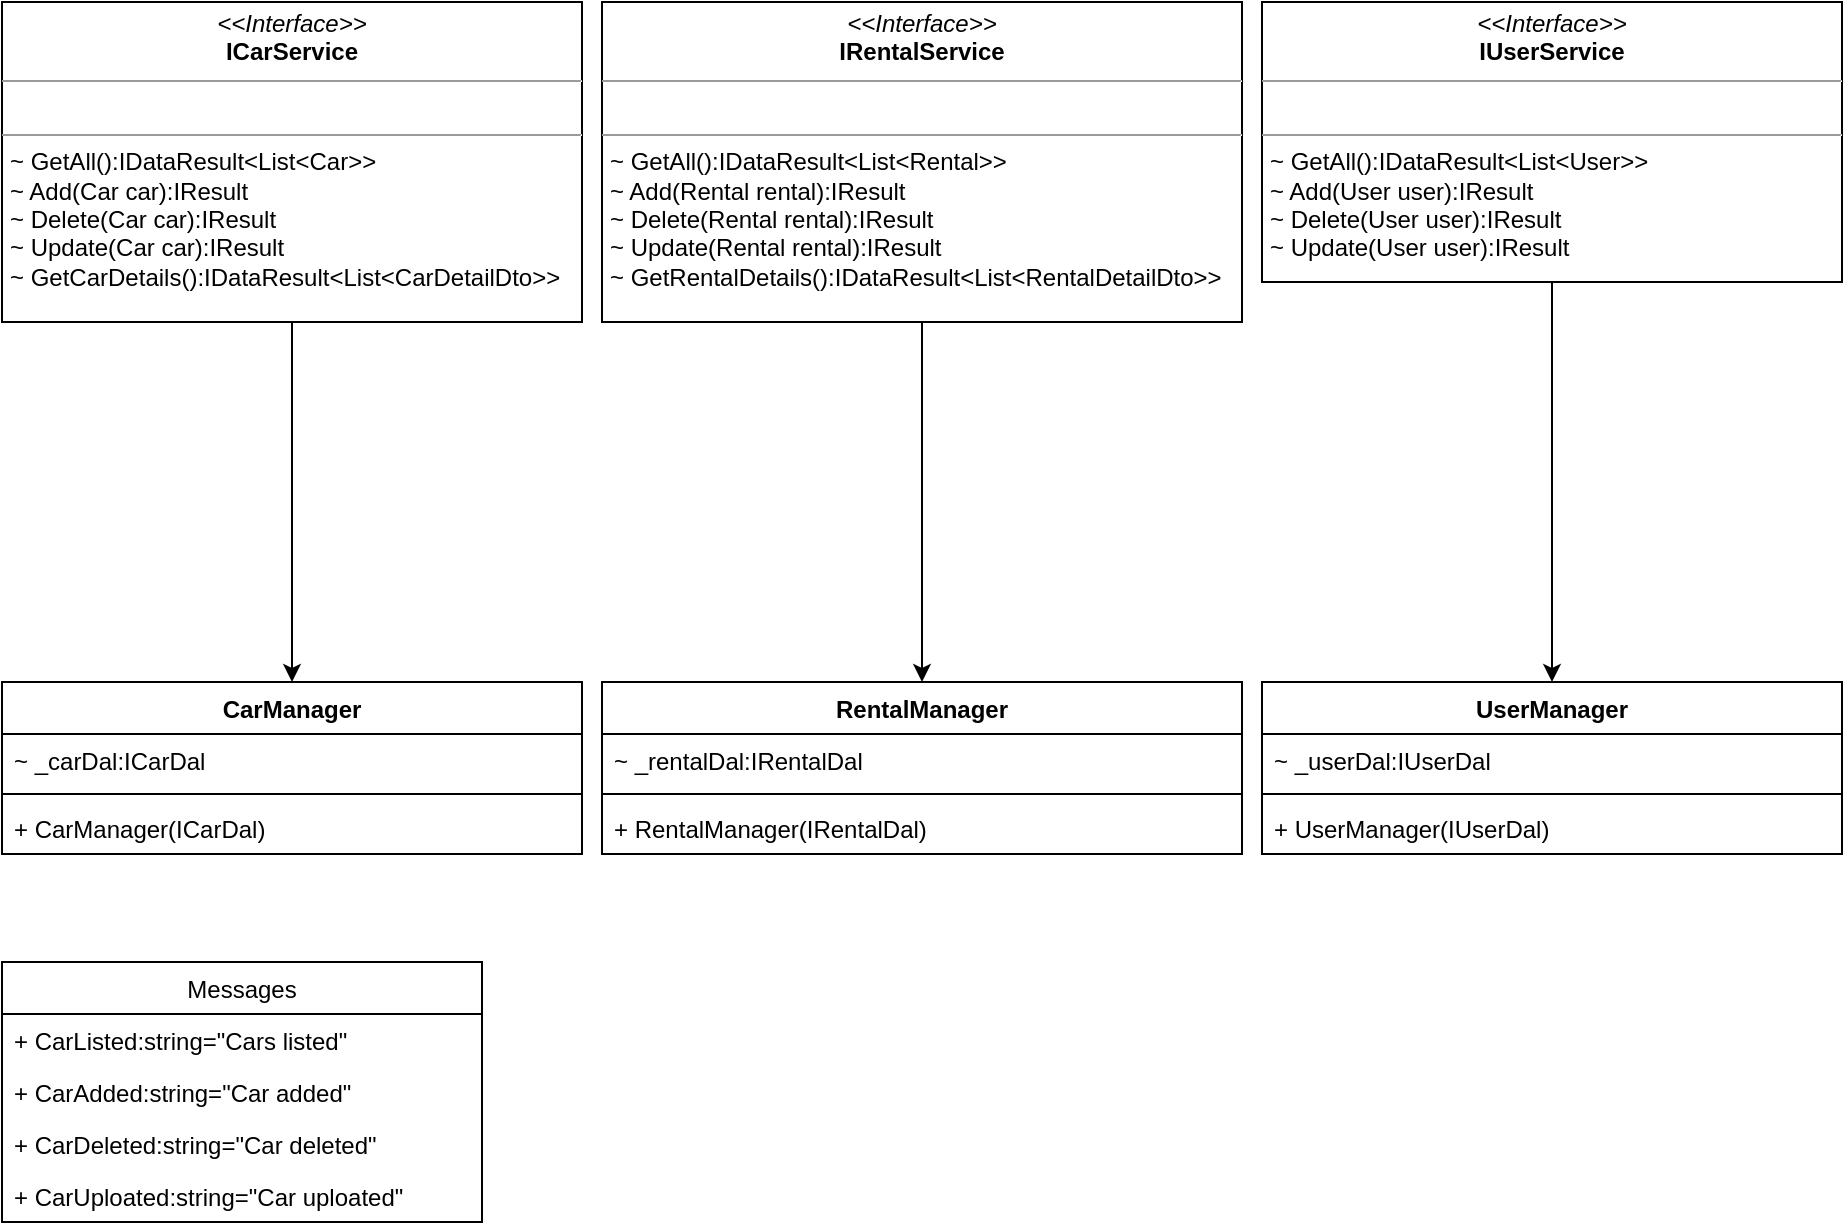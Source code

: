 <mxfile version="15.2.9" type="github">
  <diagram id="NXwBYJw-HIKTd3gyf1k6" name="Page-1">
    <mxGraphModel dx="1038" dy="539" grid="1" gridSize="10" guides="1" tooltips="1" connect="1" arrows="1" fold="1" page="1" pageScale="1" pageWidth="827" pageHeight="1169" math="0" shadow="0">
      <root>
        <mxCell id="0" />
        <mxCell id="1" parent="0" />
        <mxCell id="trgBcsLbQHsECFKzy5bK-10" style="edgeStyle=orthogonalEdgeStyle;rounded=0;orthogonalLoop=1;jettySize=auto;html=1;exitX=0.5;exitY=1;exitDx=0;exitDy=0;" edge="1" parent="1" source="trgBcsLbQHsECFKzy5bK-1" target="trgBcsLbQHsECFKzy5bK-4">
          <mxGeometry relative="1" as="geometry" />
        </mxCell>
        <mxCell id="trgBcsLbQHsECFKzy5bK-1" value="&lt;p style=&quot;margin: 0px ; margin-top: 4px ; text-align: center&quot;&gt;&lt;i&gt;&amp;lt;&amp;lt;Interface&amp;gt;&amp;gt;&lt;/i&gt;&lt;br&gt;&lt;b&gt;ICarService&lt;/b&gt;&lt;/p&gt;&lt;hr size=&quot;1&quot;&gt;&lt;p style=&quot;margin: 0px ; margin-left: 4px&quot;&gt;&lt;br&gt;&lt;/p&gt;&lt;hr size=&quot;1&quot;&gt;&lt;p style=&quot;margin: 0px ; margin-left: 4px&quot;&gt;~ GetAll():IDataResult&amp;lt;List&amp;lt;Car&amp;gt;&amp;gt;&lt;/p&gt;&lt;p style=&quot;margin: 0px ; margin-left: 4px&quot;&gt;~ Add(Car car):IResult&lt;/p&gt;&lt;p style=&quot;margin: 0px ; margin-left: 4px&quot;&gt;~ Delete(Car car):IResult&lt;/p&gt;&lt;p style=&quot;margin: 0px ; margin-left: 4px&quot;&gt;~ Update(Car car):IResult&lt;/p&gt;&lt;p style=&quot;margin: 0px ; margin-left: 4px&quot;&gt;~ GetCarDetails():IDataResult&amp;lt;List&amp;lt;CarDetailDto&amp;gt;&amp;gt;&lt;/p&gt;" style="verticalAlign=top;align=left;overflow=fill;fontSize=12;fontFamily=Helvetica;html=1;" vertex="1" parent="1">
          <mxGeometry x="20" y="40" width="290" height="160" as="geometry" />
        </mxCell>
        <mxCell id="trgBcsLbQHsECFKzy5bK-20" style="edgeStyle=orthogonalEdgeStyle;rounded=0;orthogonalLoop=1;jettySize=auto;html=1;exitX=0.5;exitY=1;exitDx=0;exitDy=0;" edge="1" parent="1" source="trgBcsLbQHsECFKzy5bK-3" target="trgBcsLbQHsECFKzy5bK-12">
          <mxGeometry relative="1" as="geometry" />
        </mxCell>
        <mxCell id="trgBcsLbQHsECFKzy5bK-3" value="&lt;p style=&quot;margin: 0px ; margin-top: 4px ; text-align: center&quot;&gt;&lt;i&gt;&amp;lt;&amp;lt;Interface&amp;gt;&amp;gt;&lt;/i&gt;&lt;br&gt;&lt;b&gt;IRentalService&lt;/b&gt;&lt;/p&gt;&lt;hr size=&quot;1&quot;&gt;&lt;p style=&quot;margin: 0px ; margin-left: 4px&quot;&gt;&lt;br&gt;&lt;/p&gt;&lt;hr size=&quot;1&quot;&gt;&lt;p style=&quot;margin: 0px ; margin-left: 4px&quot;&gt;~ GetAll():IDataResult&amp;lt;List&amp;lt;Rental&amp;gt;&amp;gt;&lt;/p&gt;&lt;p style=&quot;margin: 0px ; margin-left: 4px&quot;&gt;~ Add(Rental rental):IResult&lt;/p&gt;&lt;p style=&quot;margin: 0px ; margin-left: 4px&quot;&gt;~ Delete(Rental rental):IResult&lt;/p&gt;&lt;p style=&quot;margin: 0px ; margin-left: 4px&quot;&gt;~ Update(Rental rental):IResult&lt;/p&gt;&lt;p style=&quot;margin: 0px ; margin-left: 4px&quot;&gt;~ GetRentalDetails():IDataResult&amp;lt;List&amp;lt;RentalDetailDto&amp;gt;&amp;gt;&lt;/p&gt;" style="verticalAlign=top;align=left;overflow=fill;fontSize=12;fontFamily=Helvetica;html=1;" vertex="1" parent="1">
          <mxGeometry x="320" y="40" width="320" height="160" as="geometry" />
        </mxCell>
        <mxCell id="trgBcsLbQHsECFKzy5bK-21" style="edgeStyle=orthogonalEdgeStyle;rounded=0;orthogonalLoop=1;jettySize=auto;html=1;exitX=0.5;exitY=1;exitDx=0;exitDy=0;entryX=0.5;entryY=0;entryDx=0;entryDy=0;" edge="1" parent="1" source="trgBcsLbQHsECFKzy5bK-2" target="trgBcsLbQHsECFKzy5bK-16">
          <mxGeometry relative="1" as="geometry" />
        </mxCell>
        <mxCell id="trgBcsLbQHsECFKzy5bK-2" value="&lt;p style=&quot;margin: 0px ; margin-top: 4px ; text-align: center&quot;&gt;&lt;i&gt;&amp;lt;&amp;lt;Interface&amp;gt;&amp;gt;&lt;/i&gt;&lt;br&gt;&lt;b&gt;IUserService&lt;/b&gt;&lt;/p&gt;&lt;hr size=&quot;1&quot;&gt;&lt;p style=&quot;margin: 0px ; margin-left: 4px&quot;&gt;&lt;br&gt;&lt;/p&gt;&lt;hr size=&quot;1&quot;&gt;&lt;p style=&quot;margin: 0px ; margin-left: 4px&quot;&gt;~ GetAll():IDataResult&amp;lt;List&amp;lt;User&amp;gt;&amp;gt;&lt;/p&gt;&lt;p style=&quot;margin: 0px ; margin-left: 4px&quot;&gt;~ Add(User user):IResult&lt;/p&gt;&lt;p style=&quot;margin: 0px ; margin-left: 4px&quot;&gt;~ Delete(User user):IResult&lt;/p&gt;&lt;p style=&quot;margin: 0px ; margin-left: 4px&quot;&gt;~ Update(User user):IResult&lt;/p&gt;" style="verticalAlign=top;align=left;overflow=fill;fontSize=12;fontFamily=Helvetica;html=1;" vertex="1" parent="1">
          <mxGeometry x="650" y="40" width="290" height="140" as="geometry" />
        </mxCell>
        <mxCell id="trgBcsLbQHsECFKzy5bK-4" value="CarManager" style="swimlane;fontStyle=1;align=center;verticalAlign=top;childLayout=stackLayout;horizontal=1;startSize=26;horizontalStack=0;resizeParent=1;resizeParentMax=0;resizeLast=0;collapsible=1;marginBottom=0;" vertex="1" parent="1">
          <mxGeometry x="20" y="380" width="290" height="86" as="geometry" />
        </mxCell>
        <mxCell id="trgBcsLbQHsECFKzy5bK-5" value="~ _carDal:ICarDal" style="text;strokeColor=none;fillColor=none;align=left;verticalAlign=top;spacingLeft=4;spacingRight=4;overflow=hidden;rotatable=0;points=[[0,0.5],[1,0.5]];portConstraint=eastwest;" vertex="1" parent="trgBcsLbQHsECFKzy5bK-4">
          <mxGeometry y="26" width="290" height="26" as="geometry" />
        </mxCell>
        <mxCell id="trgBcsLbQHsECFKzy5bK-6" value="" style="line;strokeWidth=1;fillColor=none;align=left;verticalAlign=middle;spacingTop=-1;spacingLeft=3;spacingRight=3;rotatable=0;labelPosition=right;points=[];portConstraint=eastwest;" vertex="1" parent="trgBcsLbQHsECFKzy5bK-4">
          <mxGeometry y="52" width="290" height="8" as="geometry" />
        </mxCell>
        <mxCell id="trgBcsLbQHsECFKzy5bK-7" value="+ CarManager(ICarDal)" style="text;strokeColor=none;fillColor=none;align=left;verticalAlign=top;spacingLeft=4;spacingRight=4;overflow=hidden;rotatable=0;points=[[0,0.5],[1,0.5]];portConstraint=eastwest;" vertex="1" parent="trgBcsLbQHsECFKzy5bK-4">
          <mxGeometry y="60" width="290" height="26" as="geometry" />
        </mxCell>
        <mxCell id="trgBcsLbQHsECFKzy5bK-12" value="RentalManager" style="swimlane;fontStyle=1;align=center;verticalAlign=top;childLayout=stackLayout;horizontal=1;startSize=26;horizontalStack=0;resizeParent=1;resizeParentMax=0;resizeLast=0;collapsible=1;marginBottom=0;" vertex="1" parent="1">
          <mxGeometry x="320" y="380" width="320" height="86" as="geometry" />
        </mxCell>
        <mxCell id="trgBcsLbQHsECFKzy5bK-13" value="~ _rentalDal:IRentalDal" style="text;strokeColor=none;fillColor=none;align=left;verticalAlign=top;spacingLeft=4;spacingRight=4;overflow=hidden;rotatable=0;points=[[0,0.5],[1,0.5]];portConstraint=eastwest;" vertex="1" parent="trgBcsLbQHsECFKzy5bK-12">
          <mxGeometry y="26" width="320" height="26" as="geometry" />
        </mxCell>
        <mxCell id="trgBcsLbQHsECFKzy5bK-14" value="" style="line;strokeWidth=1;fillColor=none;align=left;verticalAlign=middle;spacingTop=-1;spacingLeft=3;spacingRight=3;rotatable=0;labelPosition=right;points=[];portConstraint=eastwest;" vertex="1" parent="trgBcsLbQHsECFKzy5bK-12">
          <mxGeometry y="52" width="320" height="8" as="geometry" />
        </mxCell>
        <mxCell id="trgBcsLbQHsECFKzy5bK-15" value="+ RentalManager(IRentalDal)" style="text;strokeColor=none;fillColor=none;align=left;verticalAlign=top;spacingLeft=4;spacingRight=4;overflow=hidden;rotatable=0;points=[[0,0.5],[1,0.5]];portConstraint=eastwest;" vertex="1" parent="trgBcsLbQHsECFKzy5bK-12">
          <mxGeometry y="60" width="320" height="26" as="geometry" />
        </mxCell>
        <mxCell id="trgBcsLbQHsECFKzy5bK-16" value="UserManager" style="swimlane;fontStyle=1;align=center;verticalAlign=top;childLayout=stackLayout;horizontal=1;startSize=26;horizontalStack=0;resizeParent=1;resizeParentMax=0;resizeLast=0;collapsible=1;marginBottom=0;" vertex="1" parent="1">
          <mxGeometry x="650" y="380" width="290" height="86" as="geometry" />
        </mxCell>
        <mxCell id="trgBcsLbQHsECFKzy5bK-17" value="~ _userDal:IUserDal" style="text;strokeColor=none;fillColor=none;align=left;verticalAlign=top;spacingLeft=4;spacingRight=4;overflow=hidden;rotatable=0;points=[[0,0.5],[1,0.5]];portConstraint=eastwest;" vertex="1" parent="trgBcsLbQHsECFKzy5bK-16">
          <mxGeometry y="26" width="290" height="26" as="geometry" />
        </mxCell>
        <mxCell id="trgBcsLbQHsECFKzy5bK-18" value="" style="line;strokeWidth=1;fillColor=none;align=left;verticalAlign=middle;spacingTop=-1;spacingLeft=3;spacingRight=3;rotatable=0;labelPosition=right;points=[];portConstraint=eastwest;" vertex="1" parent="trgBcsLbQHsECFKzy5bK-16">
          <mxGeometry y="52" width="290" height="8" as="geometry" />
        </mxCell>
        <mxCell id="trgBcsLbQHsECFKzy5bK-19" value="+ UserManager(IUserDal)" style="text;strokeColor=none;fillColor=none;align=left;verticalAlign=top;spacingLeft=4;spacingRight=4;overflow=hidden;rotatable=0;points=[[0,0.5],[1,0.5]];portConstraint=eastwest;" vertex="1" parent="trgBcsLbQHsECFKzy5bK-16">
          <mxGeometry y="60" width="290" height="26" as="geometry" />
        </mxCell>
        <mxCell id="trgBcsLbQHsECFKzy5bK-22" value="Messages" style="swimlane;fontStyle=0;childLayout=stackLayout;horizontal=1;startSize=26;fillColor=none;horizontalStack=0;resizeParent=1;resizeParentMax=0;resizeLast=0;collapsible=1;marginBottom=0;" vertex="1" parent="1">
          <mxGeometry x="20" y="520" width="240" height="130" as="geometry" />
        </mxCell>
        <mxCell id="trgBcsLbQHsECFKzy5bK-23" value="+ CarListed:string=&quot;Cars listed&quot;" style="text;strokeColor=none;fillColor=none;align=left;verticalAlign=top;spacingLeft=4;spacingRight=4;overflow=hidden;rotatable=0;points=[[0,0.5],[1,0.5]];portConstraint=eastwest;" vertex="1" parent="trgBcsLbQHsECFKzy5bK-22">
          <mxGeometry y="26" width="240" height="26" as="geometry" />
        </mxCell>
        <mxCell id="trgBcsLbQHsECFKzy5bK-26" value="+ CarAdded:string=&quot;Car added&quot;" style="text;strokeColor=none;fillColor=none;align=left;verticalAlign=top;spacingLeft=4;spacingRight=4;overflow=hidden;rotatable=0;points=[[0,0.5],[1,0.5]];portConstraint=eastwest;" vertex="1" parent="trgBcsLbQHsECFKzy5bK-22">
          <mxGeometry y="52" width="240" height="26" as="geometry" />
        </mxCell>
        <mxCell id="trgBcsLbQHsECFKzy5bK-27" value="+ CarDeleted:string=&quot;Car deleted&quot;" style="text;strokeColor=none;fillColor=none;align=left;verticalAlign=top;spacingLeft=4;spacingRight=4;overflow=hidden;rotatable=0;points=[[0,0.5],[1,0.5]];portConstraint=eastwest;" vertex="1" parent="trgBcsLbQHsECFKzy5bK-22">
          <mxGeometry y="78" width="240" height="26" as="geometry" />
        </mxCell>
        <mxCell id="trgBcsLbQHsECFKzy5bK-28" value="+ CarUploated:string=&quot;Car uploated&quot;" style="text;strokeColor=none;fillColor=none;align=left;verticalAlign=top;spacingLeft=4;spacingRight=4;overflow=hidden;rotatable=0;points=[[0,0.5],[1,0.5]];portConstraint=eastwest;" vertex="1" parent="trgBcsLbQHsECFKzy5bK-22">
          <mxGeometry y="104" width="240" height="26" as="geometry" />
        </mxCell>
      </root>
    </mxGraphModel>
  </diagram>
</mxfile>
